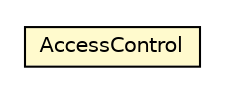 #!/usr/local/bin/dot
#
# Class diagram 
# Generated by UMLGraph version R5_6-24-gf6e263 (http://www.umlgraph.org/)
#

digraph G {
	edge [fontname="Helvetica",fontsize=10,labelfontname="Helvetica",labelfontsize=10];
	node [fontname="Helvetica",fontsize=10,shape=plaintext];
	nodesep=0.25;
	ranksep=0.5;
	// org.universAAL.middleware.bus.permission.AccessControl
	c1892480 [label=<<table title="org.universAAL.middleware.bus.permission.AccessControl" border="0" cellborder="1" cellspacing="0" cellpadding="2" port="p" bgcolor="lemonChiffon" href="./AccessControl.html">
		<tr><td><table border="0" cellspacing="0" cellpadding="1">
<tr><td align="center" balign="center"> AccessControl </td></tr>
		</table></td></tr>
		</table>>, URL="./AccessControl.html", fontname="Helvetica", fontcolor="black", fontsize=10.0];
}

